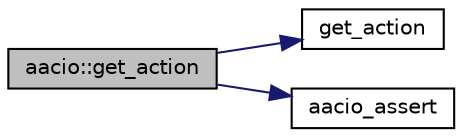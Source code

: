digraph "aacio::get_action"
{
  edge [fontname="Helvetica",fontsize="10",labelfontname="Helvetica",labelfontsize="10"];
  node [fontname="Helvetica",fontsize="10",shape=record];
  rankdir="LR";
  Node0 [label="aacio::get_action",height=0.2,width=0.4,color="black", fillcolor="grey75", style="filled", fontcolor="black"];
  Node0 -> Node1 [color="midnightblue",fontsize="10",style="solid"];
  Node1 [label="get_action",height=0.2,width=0.4,color="black", fillcolor="white", style="filled",URL="$group__transactioncapi.html#gaf1fe78f3caf24010302e5cac1edad61d"];
  Node0 -> Node2 [color="midnightblue",fontsize="10",style="solid"];
  Node2 [label="aacio_assert",height=0.2,width=0.4,color="black", fillcolor="white", style="filled",URL="$group__systemcapi.html#gaf5c36ddbe4ddd977456ac9aefcdb923f",tooltip="Aborts processing of this action and unwinds all pending changes. "];
}
